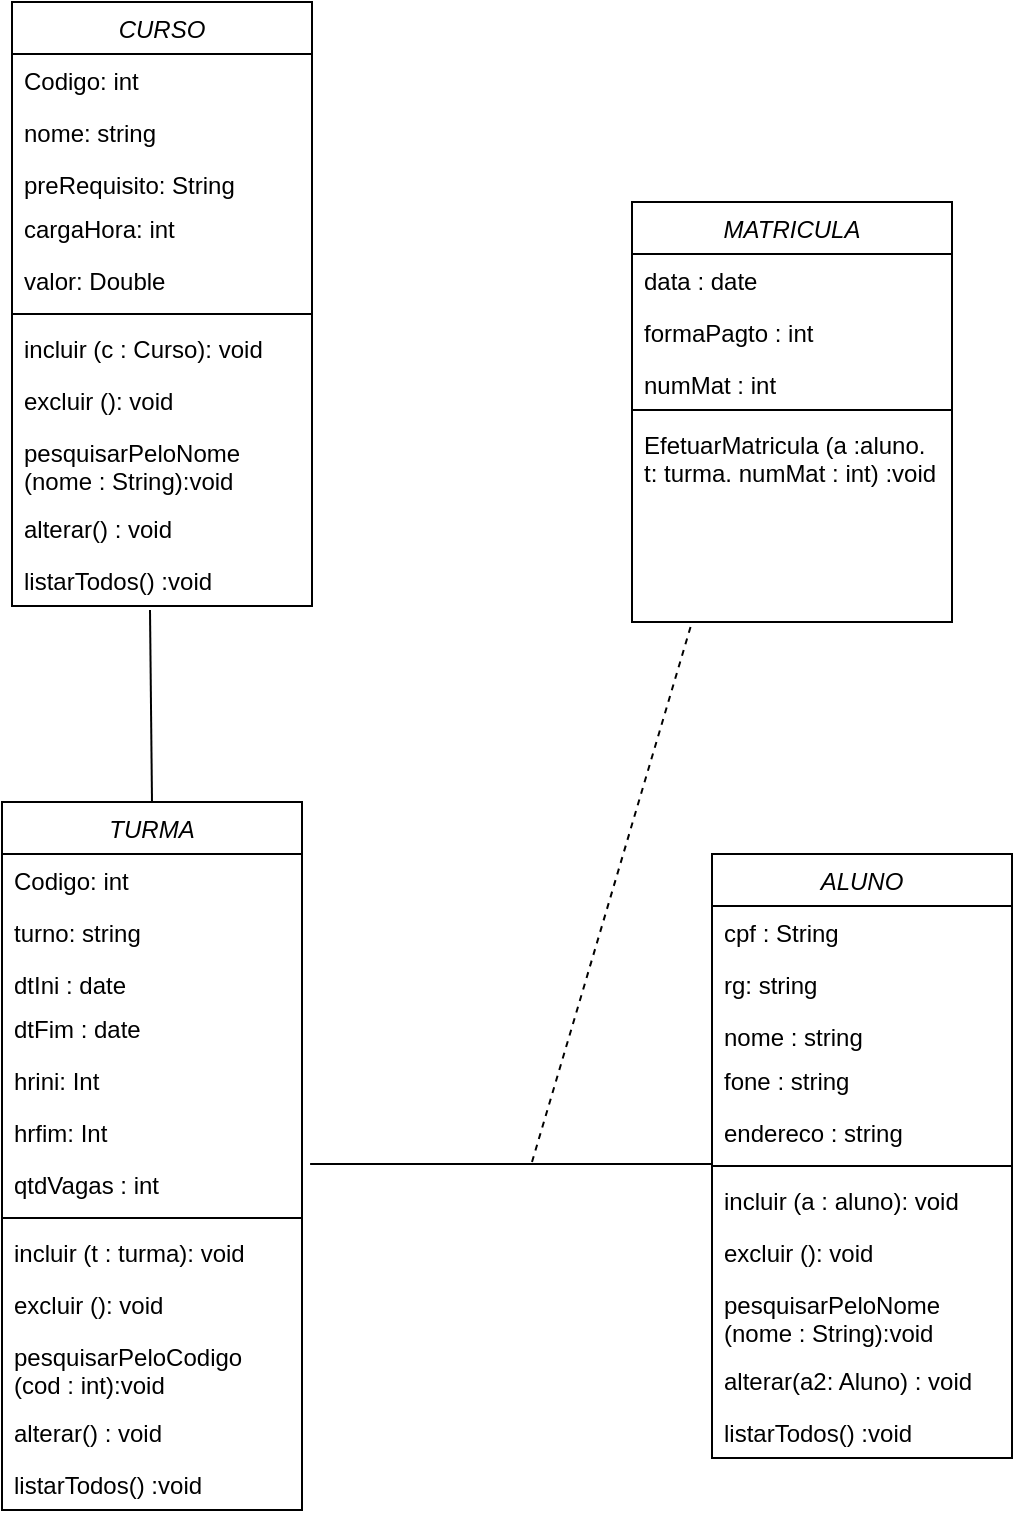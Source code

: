 <mxfile version="20.0.1" type="device"><diagram id="C5RBs43oDa-KdzZeNtuy" name="Page-1"><mxGraphModel dx="942" dy="614" grid="1" gridSize="10" guides="1" tooltips="1" connect="1" arrows="1" fold="1" page="1" pageScale="1" pageWidth="827" pageHeight="1169" math="0" shadow="0"><root><mxCell id="WIyWlLk6GJQsqaUBKTNV-0"/><mxCell id="WIyWlLk6GJQsqaUBKTNV-1" parent="WIyWlLk6GJQsqaUBKTNV-0"/><mxCell id="zkfFHV4jXpPFQw0GAbJ--0" value="CURSO" style="swimlane;fontStyle=2;align=center;verticalAlign=top;childLayout=stackLayout;horizontal=1;startSize=26;horizontalStack=0;resizeParent=1;resizeLast=0;collapsible=1;marginBottom=0;rounded=0;shadow=0;strokeWidth=1;" parent="WIyWlLk6GJQsqaUBKTNV-1" vertex="1"><mxGeometry x="130" y="50" width="150" height="302" as="geometry"><mxRectangle x="120" y="120" width="160" height="26" as="alternateBounds"/></mxGeometry></mxCell><mxCell id="zkfFHV4jXpPFQw0GAbJ--1" value="Codigo: int" style="text;align=left;verticalAlign=top;spacingLeft=4;spacingRight=4;overflow=hidden;rotatable=0;points=[[0,0.5],[1,0.5]];portConstraint=eastwest;" parent="zkfFHV4jXpPFQw0GAbJ--0" vertex="1"><mxGeometry y="26" width="150" height="26" as="geometry"/></mxCell><mxCell id="zkfFHV4jXpPFQw0GAbJ--2" value="nome: string" style="text;align=left;verticalAlign=top;spacingLeft=4;spacingRight=4;overflow=hidden;rotatable=0;points=[[0,0.5],[1,0.5]];portConstraint=eastwest;rounded=0;shadow=0;html=0;" parent="zkfFHV4jXpPFQw0GAbJ--0" vertex="1"><mxGeometry y="52" width="150" height="26" as="geometry"/></mxCell><mxCell id="zkfFHV4jXpPFQw0GAbJ--3" value="preRequisito: String" style="text;align=left;verticalAlign=top;spacingLeft=4;spacingRight=4;overflow=hidden;rotatable=0;points=[[0,0.5],[1,0.5]];portConstraint=eastwest;rounded=0;shadow=0;html=0;" parent="zkfFHV4jXpPFQw0GAbJ--0" vertex="1"><mxGeometry y="78" width="150" height="22" as="geometry"/></mxCell><mxCell id="TNbC0OBAuJ170Cslhwr0-1" value="cargaHora: int" style="text;align=left;verticalAlign=top;spacingLeft=4;spacingRight=4;overflow=hidden;rotatable=0;points=[[0,0.5],[1,0.5]];portConstraint=eastwest;rounded=0;shadow=0;html=0;" vertex="1" parent="zkfFHV4jXpPFQw0GAbJ--0"><mxGeometry y="100" width="150" height="26" as="geometry"/></mxCell><mxCell id="TNbC0OBAuJ170Cslhwr0-2" value="valor: Double" style="text;align=left;verticalAlign=top;spacingLeft=4;spacingRight=4;overflow=hidden;rotatable=0;points=[[0,0.5],[1,0.5]];portConstraint=eastwest;rounded=0;shadow=0;html=0;" vertex="1" parent="zkfFHV4jXpPFQw0GAbJ--0"><mxGeometry y="126" width="150" height="26" as="geometry"/></mxCell><mxCell id="zkfFHV4jXpPFQw0GAbJ--4" value="" style="line;html=1;strokeWidth=1;align=left;verticalAlign=middle;spacingTop=-1;spacingLeft=3;spacingRight=3;rotatable=0;labelPosition=right;points=[];portConstraint=eastwest;" parent="zkfFHV4jXpPFQw0GAbJ--0" vertex="1"><mxGeometry y="152" width="150" height="8" as="geometry"/></mxCell><mxCell id="TNbC0OBAuJ170Cslhwr0-0" value="incluir (c : Curso): void" style="text;align=left;verticalAlign=top;spacingLeft=4;spacingRight=4;overflow=hidden;rotatable=0;points=[[0,0.5],[1,0.5]];portConstraint=eastwest;rounded=0;shadow=0;html=0;" vertex="1" parent="zkfFHV4jXpPFQw0GAbJ--0"><mxGeometry y="160" width="150" height="26" as="geometry"/></mxCell><mxCell id="TNbC0OBAuJ170Cslhwr0-3" value="excluir (): void" style="text;align=left;verticalAlign=top;spacingLeft=4;spacingRight=4;overflow=hidden;rotatable=0;points=[[0,0.5],[1,0.5]];portConstraint=eastwest;rounded=0;shadow=0;html=0;" vertex="1" parent="zkfFHV4jXpPFQw0GAbJ--0"><mxGeometry y="186" width="150" height="26" as="geometry"/></mxCell><mxCell id="TNbC0OBAuJ170Cslhwr0-4" value="pesquisarPeloNome&#10;(nome : String):void" style="text;align=left;verticalAlign=top;spacingLeft=4;spacingRight=4;overflow=hidden;rotatable=0;points=[[0,0.5],[1,0.5]];portConstraint=eastwest;rounded=0;shadow=0;html=0;" vertex="1" parent="zkfFHV4jXpPFQw0GAbJ--0"><mxGeometry y="212" width="150" height="38" as="geometry"/></mxCell><mxCell id="TNbC0OBAuJ170Cslhwr0-5" value="alterar() : void" style="text;align=left;verticalAlign=top;spacingLeft=4;spacingRight=4;overflow=hidden;rotatable=0;points=[[0,0.5],[1,0.5]];portConstraint=eastwest;rounded=0;shadow=0;html=0;" vertex="1" parent="zkfFHV4jXpPFQw0GAbJ--0"><mxGeometry y="250" width="150" height="26" as="geometry"/></mxCell><mxCell id="TNbC0OBAuJ170Cslhwr0-6" value="listarTodos() :void" style="text;align=left;verticalAlign=top;spacingLeft=4;spacingRight=4;overflow=hidden;rotatable=0;points=[[0,0.5],[1,0.5]];portConstraint=eastwest;rounded=0;shadow=0;html=0;" vertex="1" parent="zkfFHV4jXpPFQw0GAbJ--0"><mxGeometry y="276" width="150" height="26" as="geometry"/></mxCell><mxCell id="TNbC0OBAuJ170Cslhwr0-20" value="" style="endArrow=none;html=1;rounded=0;exitX=0.46;exitY=1.077;exitDx=0;exitDy=0;exitPerimeter=0;entryX=0.5;entryY=0;entryDx=0;entryDy=0;" edge="1" parent="WIyWlLk6GJQsqaUBKTNV-1" source="TNbC0OBAuJ170Cslhwr0-6" target="TNbC0OBAuJ170Cslhwr0-21"><mxGeometry width="50" height="50" relative="1" as="geometry"><mxPoint x="390" y="310" as="sourcePoint"/><mxPoint x="201" y="430" as="targetPoint"/></mxGeometry></mxCell><mxCell id="TNbC0OBAuJ170Cslhwr0-21" value="TURMA&#10;" style="swimlane;fontStyle=2;align=center;verticalAlign=top;childLayout=stackLayout;horizontal=1;startSize=26;horizontalStack=0;resizeParent=1;resizeLast=0;collapsible=1;marginBottom=0;rounded=0;shadow=0;strokeWidth=1;" vertex="1" parent="WIyWlLk6GJQsqaUBKTNV-1"><mxGeometry x="125" y="450" width="150" height="354" as="geometry"><mxRectangle x="120" y="120" width="160" height="26" as="alternateBounds"/></mxGeometry></mxCell><mxCell id="TNbC0OBAuJ170Cslhwr0-22" value="Codigo: int" style="text;align=left;verticalAlign=top;spacingLeft=4;spacingRight=4;overflow=hidden;rotatable=0;points=[[0,0.5],[1,0.5]];portConstraint=eastwest;" vertex="1" parent="TNbC0OBAuJ170Cslhwr0-21"><mxGeometry y="26" width="150" height="26" as="geometry"/></mxCell><mxCell id="TNbC0OBAuJ170Cslhwr0-23" value="turno: string" style="text;align=left;verticalAlign=top;spacingLeft=4;spacingRight=4;overflow=hidden;rotatable=0;points=[[0,0.5],[1,0.5]];portConstraint=eastwest;rounded=0;shadow=0;html=0;" vertex="1" parent="TNbC0OBAuJ170Cslhwr0-21"><mxGeometry y="52" width="150" height="26" as="geometry"/></mxCell><mxCell id="TNbC0OBAuJ170Cslhwr0-24" value="dtIni : date" style="text;align=left;verticalAlign=top;spacingLeft=4;spacingRight=4;overflow=hidden;rotatable=0;points=[[0,0.5],[1,0.5]];portConstraint=eastwest;rounded=0;shadow=0;html=0;" vertex="1" parent="TNbC0OBAuJ170Cslhwr0-21"><mxGeometry y="78" width="150" height="22" as="geometry"/></mxCell><mxCell id="TNbC0OBAuJ170Cslhwr0-25" value="dtFim : date" style="text;align=left;verticalAlign=top;spacingLeft=4;spacingRight=4;overflow=hidden;rotatable=0;points=[[0,0.5],[1,0.5]];portConstraint=eastwest;rounded=0;shadow=0;html=0;" vertex="1" parent="TNbC0OBAuJ170Cslhwr0-21"><mxGeometry y="100" width="150" height="26" as="geometry"/></mxCell><mxCell id="TNbC0OBAuJ170Cslhwr0-26" value="hrini: Int&#10;" style="text;align=left;verticalAlign=top;spacingLeft=4;spacingRight=4;overflow=hidden;rotatable=0;points=[[0,0.5],[1,0.5]];portConstraint=eastwest;rounded=0;shadow=0;html=0;" vertex="1" parent="TNbC0OBAuJ170Cslhwr0-21"><mxGeometry y="126" width="150" height="26" as="geometry"/></mxCell><mxCell id="TNbC0OBAuJ170Cslhwr0-33" value="hrfim: Int&#10;" style="text;align=left;verticalAlign=top;spacingLeft=4;spacingRight=4;overflow=hidden;rotatable=0;points=[[0,0.5],[1,0.5]];portConstraint=eastwest;rounded=0;shadow=0;html=0;" vertex="1" parent="TNbC0OBAuJ170Cslhwr0-21"><mxGeometry y="152" width="150" height="26" as="geometry"/></mxCell><mxCell id="TNbC0OBAuJ170Cslhwr0-34" value="qtdVagas : int" style="text;align=left;verticalAlign=top;spacingLeft=4;spacingRight=4;overflow=hidden;rotatable=0;points=[[0,0.5],[1,0.5]];portConstraint=eastwest;rounded=0;shadow=0;html=0;" vertex="1" parent="TNbC0OBAuJ170Cslhwr0-21"><mxGeometry y="178" width="150" height="26" as="geometry"/></mxCell><mxCell id="TNbC0OBAuJ170Cslhwr0-27" value="" style="line;html=1;strokeWidth=1;align=left;verticalAlign=middle;spacingTop=-1;spacingLeft=3;spacingRight=3;rotatable=0;labelPosition=right;points=[];portConstraint=eastwest;" vertex="1" parent="TNbC0OBAuJ170Cslhwr0-21"><mxGeometry y="204" width="150" height="8" as="geometry"/></mxCell><mxCell id="TNbC0OBAuJ170Cslhwr0-28" value="incluir (t : turma): void" style="text;align=left;verticalAlign=top;spacingLeft=4;spacingRight=4;overflow=hidden;rotatable=0;points=[[0,0.5],[1,0.5]];portConstraint=eastwest;rounded=0;shadow=0;html=0;" vertex="1" parent="TNbC0OBAuJ170Cslhwr0-21"><mxGeometry y="212" width="150" height="26" as="geometry"/></mxCell><mxCell id="TNbC0OBAuJ170Cslhwr0-29" value="excluir (): void" style="text;align=left;verticalAlign=top;spacingLeft=4;spacingRight=4;overflow=hidden;rotatable=0;points=[[0,0.5],[1,0.5]];portConstraint=eastwest;rounded=0;shadow=0;html=0;" vertex="1" parent="TNbC0OBAuJ170Cslhwr0-21"><mxGeometry y="238" width="150" height="26" as="geometry"/></mxCell><mxCell id="TNbC0OBAuJ170Cslhwr0-30" value="pesquisarPeloCodigo&#10;(cod : int):void" style="text;align=left;verticalAlign=top;spacingLeft=4;spacingRight=4;overflow=hidden;rotatable=0;points=[[0,0.5],[1,0.5]];portConstraint=eastwest;rounded=0;shadow=0;html=0;" vertex="1" parent="TNbC0OBAuJ170Cslhwr0-21"><mxGeometry y="264" width="150" height="38" as="geometry"/></mxCell><mxCell id="TNbC0OBAuJ170Cslhwr0-31" value="alterar() : void" style="text;align=left;verticalAlign=top;spacingLeft=4;spacingRight=4;overflow=hidden;rotatable=0;points=[[0,0.5],[1,0.5]];portConstraint=eastwest;rounded=0;shadow=0;html=0;" vertex="1" parent="TNbC0OBAuJ170Cslhwr0-21"><mxGeometry y="302" width="150" height="26" as="geometry"/></mxCell><mxCell id="TNbC0OBAuJ170Cslhwr0-32" value="listarTodos() :void" style="text;align=left;verticalAlign=top;spacingLeft=4;spacingRight=4;overflow=hidden;rotatable=0;points=[[0,0.5],[1,0.5]];portConstraint=eastwest;rounded=0;shadow=0;html=0;" vertex="1" parent="TNbC0OBAuJ170Cslhwr0-21"><mxGeometry y="328" width="150" height="26" as="geometry"/></mxCell><mxCell id="TNbC0OBAuJ170Cslhwr0-35" value="" style="endArrow=none;html=1;rounded=0;exitX=1.027;exitY=0.115;exitDx=0;exitDy=0;exitPerimeter=0;" edge="1" parent="WIyWlLk6GJQsqaUBKTNV-1" source="TNbC0OBAuJ170Cslhwr0-34"><mxGeometry width="50" height="50" relative="1" as="geometry"><mxPoint x="390" y="610" as="sourcePoint"/><mxPoint x="480" y="631" as="targetPoint"/></mxGeometry></mxCell><mxCell id="TNbC0OBAuJ170Cslhwr0-36" value="ALUNO" style="swimlane;fontStyle=2;align=center;verticalAlign=top;childLayout=stackLayout;horizontal=1;startSize=26;horizontalStack=0;resizeParent=1;resizeLast=0;collapsible=1;marginBottom=0;rounded=0;shadow=0;strokeWidth=1;" vertex="1" parent="WIyWlLk6GJQsqaUBKTNV-1"><mxGeometry x="480" y="476" width="150" height="302" as="geometry"><mxRectangle x="120" y="120" width="160" height="26" as="alternateBounds"/></mxGeometry></mxCell><mxCell id="TNbC0OBAuJ170Cslhwr0-37" value="cpf : String" style="text;align=left;verticalAlign=top;spacingLeft=4;spacingRight=4;overflow=hidden;rotatable=0;points=[[0,0.5],[1,0.5]];portConstraint=eastwest;" vertex="1" parent="TNbC0OBAuJ170Cslhwr0-36"><mxGeometry y="26" width="150" height="26" as="geometry"/></mxCell><mxCell id="TNbC0OBAuJ170Cslhwr0-38" value="rg: string" style="text;align=left;verticalAlign=top;spacingLeft=4;spacingRight=4;overflow=hidden;rotatable=0;points=[[0,0.5],[1,0.5]];portConstraint=eastwest;rounded=0;shadow=0;html=0;" vertex="1" parent="TNbC0OBAuJ170Cslhwr0-36"><mxGeometry y="52" width="150" height="26" as="geometry"/></mxCell><mxCell id="TNbC0OBAuJ170Cslhwr0-39" value="nome : string" style="text;align=left;verticalAlign=top;spacingLeft=4;spacingRight=4;overflow=hidden;rotatable=0;points=[[0,0.5],[1,0.5]];portConstraint=eastwest;rounded=0;shadow=0;html=0;" vertex="1" parent="TNbC0OBAuJ170Cslhwr0-36"><mxGeometry y="78" width="150" height="22" as="geometry"/></mxCell><mxCell id="TNbC0OBAuJ170Cslhwr0-40" value="fone : string" style="text;align=left;verticalAlign=top;spacingLeft=4;spacingRight=4;overflow=hidden;rotatable=0;points=[[0,0.5],[1,0.5]];portConstraint=eastwest;rounded=0;shadow=0;html=0;" vertex="1" parent="TNbC0OBAuJ170Cslhwr0-36"><mxGeometry y="100" width="150" height="26" as="geometry"/></mxCell><mxCell id="TNbC0OBAuJ170Cslhwr0-41" value="endereco : string" style="text;align=left;verticalAlign=top;spacingLeft=4;spacingRight=4;overflow=hidden;rotatable=0;points=[[0,0.5],[1,0.5]];portConstraint=eastwest;rounded=0;shadow=0;html=0;" vertex="1" parent="TNbC0OBAuJ170Cslhwr0-36"><mxGeometry y="126" width="150" height="26" as="geometry"/></mxCell><mxCell id="TNbC0OBAuJ170Cslhwr0-42" value="" style="line;html=1;strokeWidth=1;align=left;verticalAlign=middle;spacingTop=-1;spacingLeft=3;spacingRight=3;rotatable=0;labelPosition=right;points=[];portConstraint=eastwest;" vertex="1" parent="TNbC0OBAuJ170Cslhwr0-36"><mxGeometry y="152" width="150" height="8" as="geometry"/></mxCell><mxCell id="TNbC0OBAuJ170Cslhwr0-43" value="incluir (a : aluno): void" style="text;align=left;verticalAlign=top;spacingLeft=4;spacingRight=4;overflow=hidden;rotatable=0;points=[[0,0.5],[1,0.5]];portConstraint=eastwest;rounded=0;shadow=0;html=0;" vertex="1" parent="TNbC0OBAuJ170Cslhwr0-36"><mxGeometry y="160" width="150" height="26" as="geometry"/></mxCell><mxCell id="TNbC0OBAuJ170Cslhwr0-44" value="excluir (): void" style="text;align=left;verticalAlign=top;spacingLeft=4;spacingRight=4;overflow=hidden;rotatable=0;points=[[0,0.5],[1,0.5]];portConstraint=eastwest;rounded=0;shadow=0;html=0;" vertex="1" parent="TNbC0OBAuJ170Cslhwr0-36"><mxGeometry y="186" width="150" height="26" as="geometry"/></mxCell><mxCell id="TNbC0OBAuJ170Cslhwr0-45" value="pesquisarPeloNome&#10;(nome : String):void" style="text;align=left;verticalAlign=top;spacingLeft=4;spacingRight=4;overflow=hidden;rotatable=0;points=[[0,0.5],[1,0.5]];portConstraint=eastwest;rounded=0;shadow=0;html=0;" vertex="1" parent="TNbC0OBAuJ170Cslhwr0-36"><mxGeometry y="212" width="150" height="38" as="geometry"/></mxCell><mxCell id="TNbC0OBAuJ170Cslhwr0-46" value="alterar(a2: Aluno) : void" style="text;align=left;verticalAlign=top;spacingLeft=4;spacingRight=4;overflow=hidden;rotatable=0;points=[[0,0.5],[1,0.5]];portConstraint=eastwest;rounded=0;shadow=0;html=0;" vertex="1" parent="TNbC0OBAuJ170Cslhwr0-36"><mxGeometry y="250" width="150" height="26" as="geometry"/></mxCell><mxCell id="TNbC0OBAuJ170Cslhwr0-47" value="listarTodos() :void" style="text;align=left;verticalAlign=top;spacingLeft=4;spacingRight=4;overflow=hidden;rotatable=0;points=[[0,0.5],[1,0.5]];portConstraint=eastwest;rounded=0;shadow=0;html=0;" vertex="1" parent="TNbC0OBAuJ170Cslhwr0-36"><mxGeometry y="276" width="150" height="26" as="geometry"/></mxCell><mxCell id="TNbC0OBAuJ170Cslhwr0-48" value="MATRICULA&#10;" style="swimlane;fontStyle=2;align=center;verticalAlign=top;childLayout=stackLayout;horizontal=1;startSize=26;horizontalStack=0;resizeParent=1;resizeLast=0;collapsible=1;marginBottom=0;rounded=0;shadow=0;strokeWidth=1;" vertex="1" parent="WIyWlLk6GJQsqaUBKTNV-1"><mxGeometry x="440" y="150" width="160" height="210" as="geometry"><mxRectangle x="120" y="120" width="160" height="26" as="alternateBounds"/></mxGeometry></mxCell><mxCell id="TNbC0OBAuJ170Cslhwr0-49" value="data : date" style="text;align=left;verticalAlign=top;spacingLeft=4;spacingRight=4;overflow=hidden;rotatable=0;points=[[0,0.5],[1,0.5]];portConstraint=eastwest;" vertex="1" parent="TNbC0OBAuJ170Cslhwr0-48"><mxGeometry y="26" width="160" height="26" as="geometry"/></mxCell><mxCell id="TNbC0OBAuJ170Cslhwr0-50" value="formaPagto : int" style="text;align=left;verticalAlign=top;spacingLeft=4;spacingRight=4;overflow=hidden;rotatable=0;points=[[0,0.5],[1,0.5]];portConstraint=eastwest;rounded=0;shadow=0;html=0;" vertex="1" parent="TNbC0OBAuJ170Cslhwr0-48"><mxGeometry y="52" width="160" height="26" as="geometry"/></mxCell><mxCell id="TNbC0OBAuJ170Cslhwr0-51" value="numMat : int" style="text;align=left;verticalAlign=top;spacingLeft=4;spacingRight=4;overflow=hidden;rotatable=0;points=[[0,0.5],[1,0.5]];portConstraint=eastwest;rounded=0;shadow=0;html=0;" vertex="1" parent="TNbC0OBAuJ170Cslhwr0-48"><mxGeometry y="78" width="160" height="22" as="geometry"/></mxCell><mxCell id="TNbC0OBAuJ170Cslhwr0-54" value="" style="line;html=1;strokeWidth=1;align=left;verticalAlign=middle;spacingTop=-1;spacingLeft=3;spacingRight=3;rotatable=0;labelPosition=right;points=[];portConstraint=eastwest;" vertex="1" parent="TNbC0OBAuJ170Cslhwr0-48"><mxGeometry y="100" width="160" height="8" as="geometry"/></mxCell><mxCell id="TNbC0OBAuJ170Cslhwr0-58" value="EfetuarMatricula (a :aluno. &#10;t: turma. numMat : int) :void" style="text;align=left;verticalAlign=top;spacingLeft=4;spacingRight=4;overflow=hidden;rotatable=0;points=[[0,0.5],[1,0.5]];portConstraint=eastwest;rounded=0;shadow=0;html=0;" vertex="1" parent="TNbC0OBAuJ170Cslhwr0-48"><mxGeometry y="108" width="160" height="102" as="geometry"/></mxCell><mxCell id="TNbC0OBAuJ170Cslhwr0-60" value="" style="endArrow=none;dashed=1;html=1;rounded=0;" edge="1" parent="TNbC0OBAuJ170Cslhwr0-48"><mxGeometry width="50" height="50" relative="1" as="geometry"><mxPoint x="-50" y="480" as="sourcePoint"/><mxPoint x="30" y="210" as="targetPoint"/></mxGeometry></mxCell></root></mxGraphModel></diagram></mxfile>